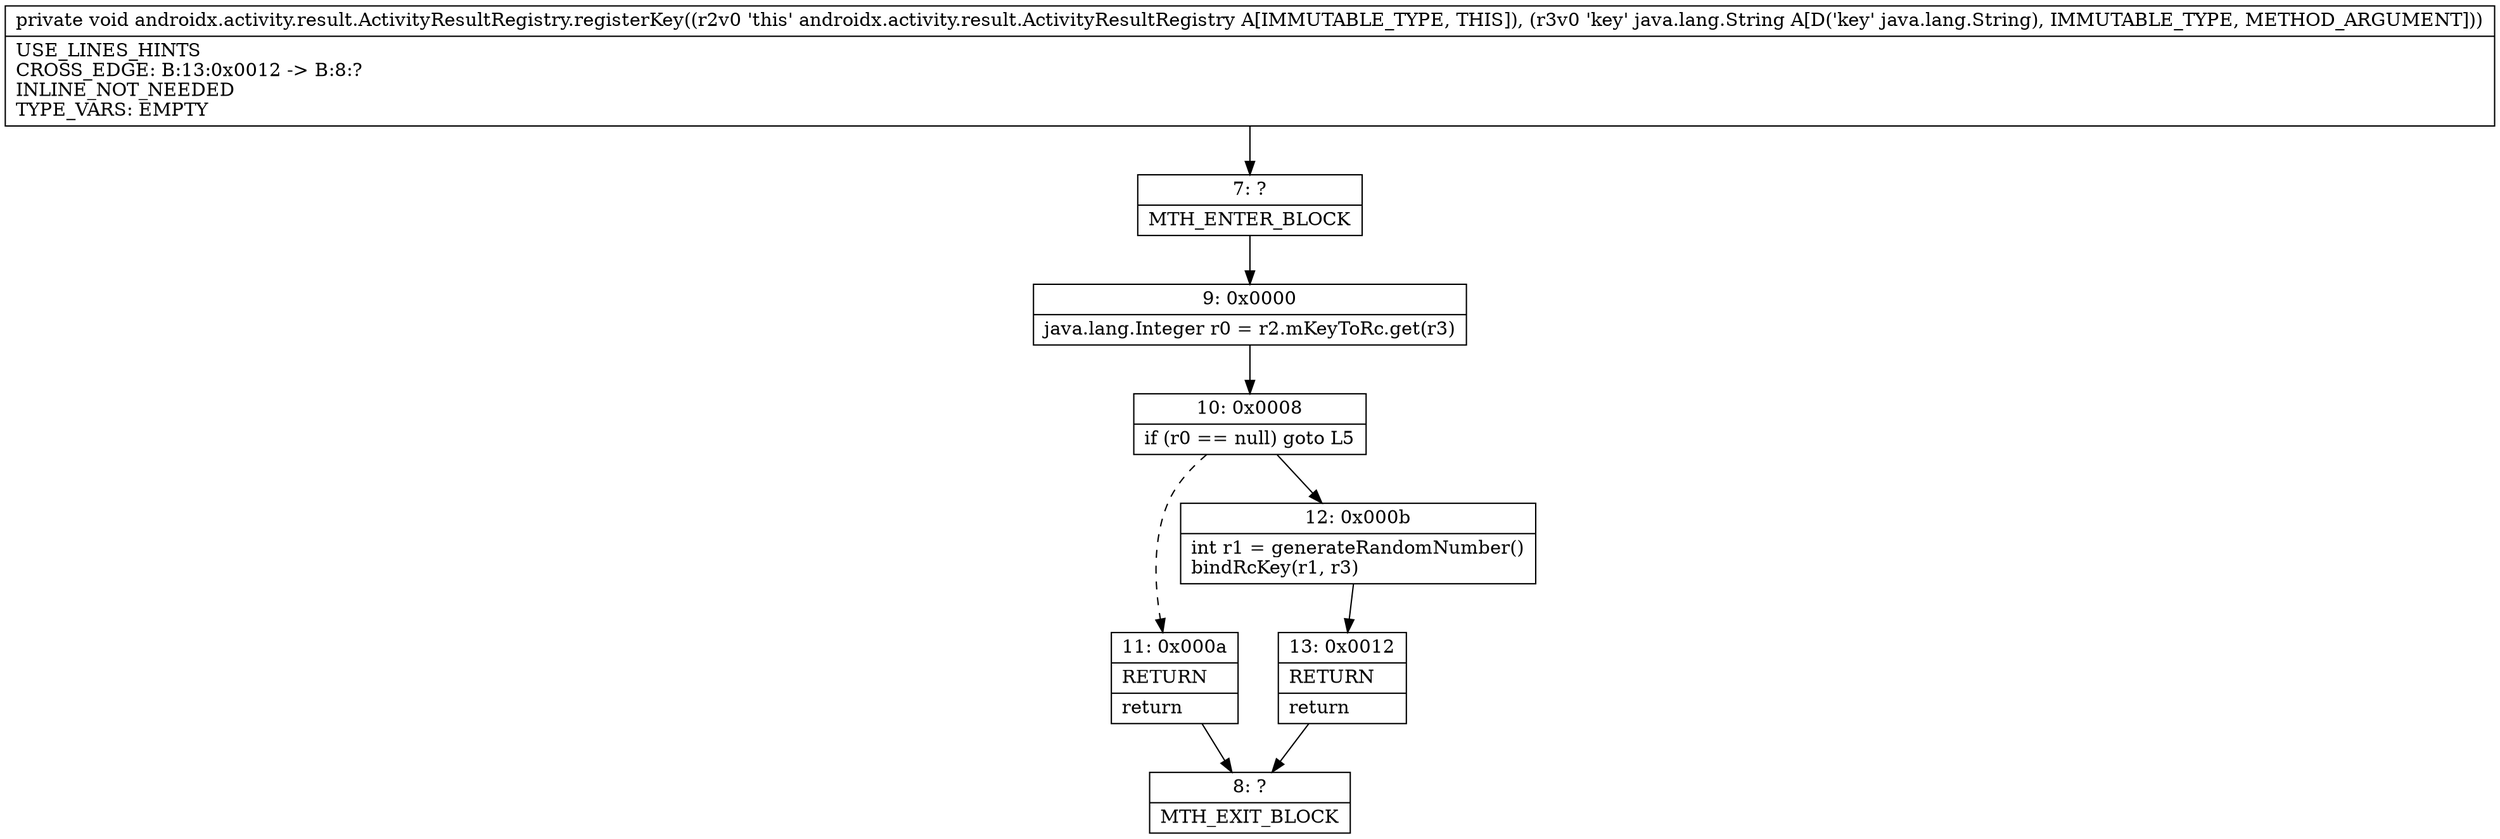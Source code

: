 digraph "CFG forandroidx.activity.result.ActivityResultRegistry.registerKey(Ljava\/lang\/String;)V" {
Node_7 [shape=record,label="{7\:\ ?|MTH_ENTER_BLOCK\l}"];
Node_9 [shape=record,label="{9\:\ 0x0000|java.lang.Integer r0 = r2.mKeyToRc.get(r3)\l}"];
Node_10 [shape=record,label="{10\:\ 0x0008|if (r0 == null) goto L5\l}"];
Node_11 [shape=record,label="{11\:\ 0x000a|RETURN\l|return\l}"];
Node_8 [shape=record,label="{8\:\ ?|MTH_EXIT_BLOCK\l}"];
Node_12 [shape=record,label="{12\:\ 0x000b|int r1 = generateRandomNumber()\lbindRcKey(r1, r3)\l}"];
Node_13 [shape=record,label="{13\:\ 0x0012|RETURN\l|return\l}"];
MethodNode[shape=record,label="{private void androidx.activity.result.ActivityResultRegistry.registerKey((r2v0 'this' androidx.activity.result.ActivityResultRegistry A[IMMUTABLE_TYPE, THIS]), (r3v0 'key' java.lang.String A[D('key' java.lang.String), IMMUTABLE_TYPE, METHOD_ARGUMENT]))  | USE_LINES_HINTS\lCROSS_EDGE: B:13:0x0012 \-\> B:8:?\lINLINE_NOT_NEEDED\lTYPE_VARS: EMPTY\l}"];
MethodNode -> Node_7;Node_7 -> Node_9;
Node_9 -> Node_10;
Node_10 -> Node_11[style=dashed];
Node_10 -> Node_12;
Node_11 -> Node_8;
Node_12 -> Node_13;
Node_13 -> Node_8;
}

